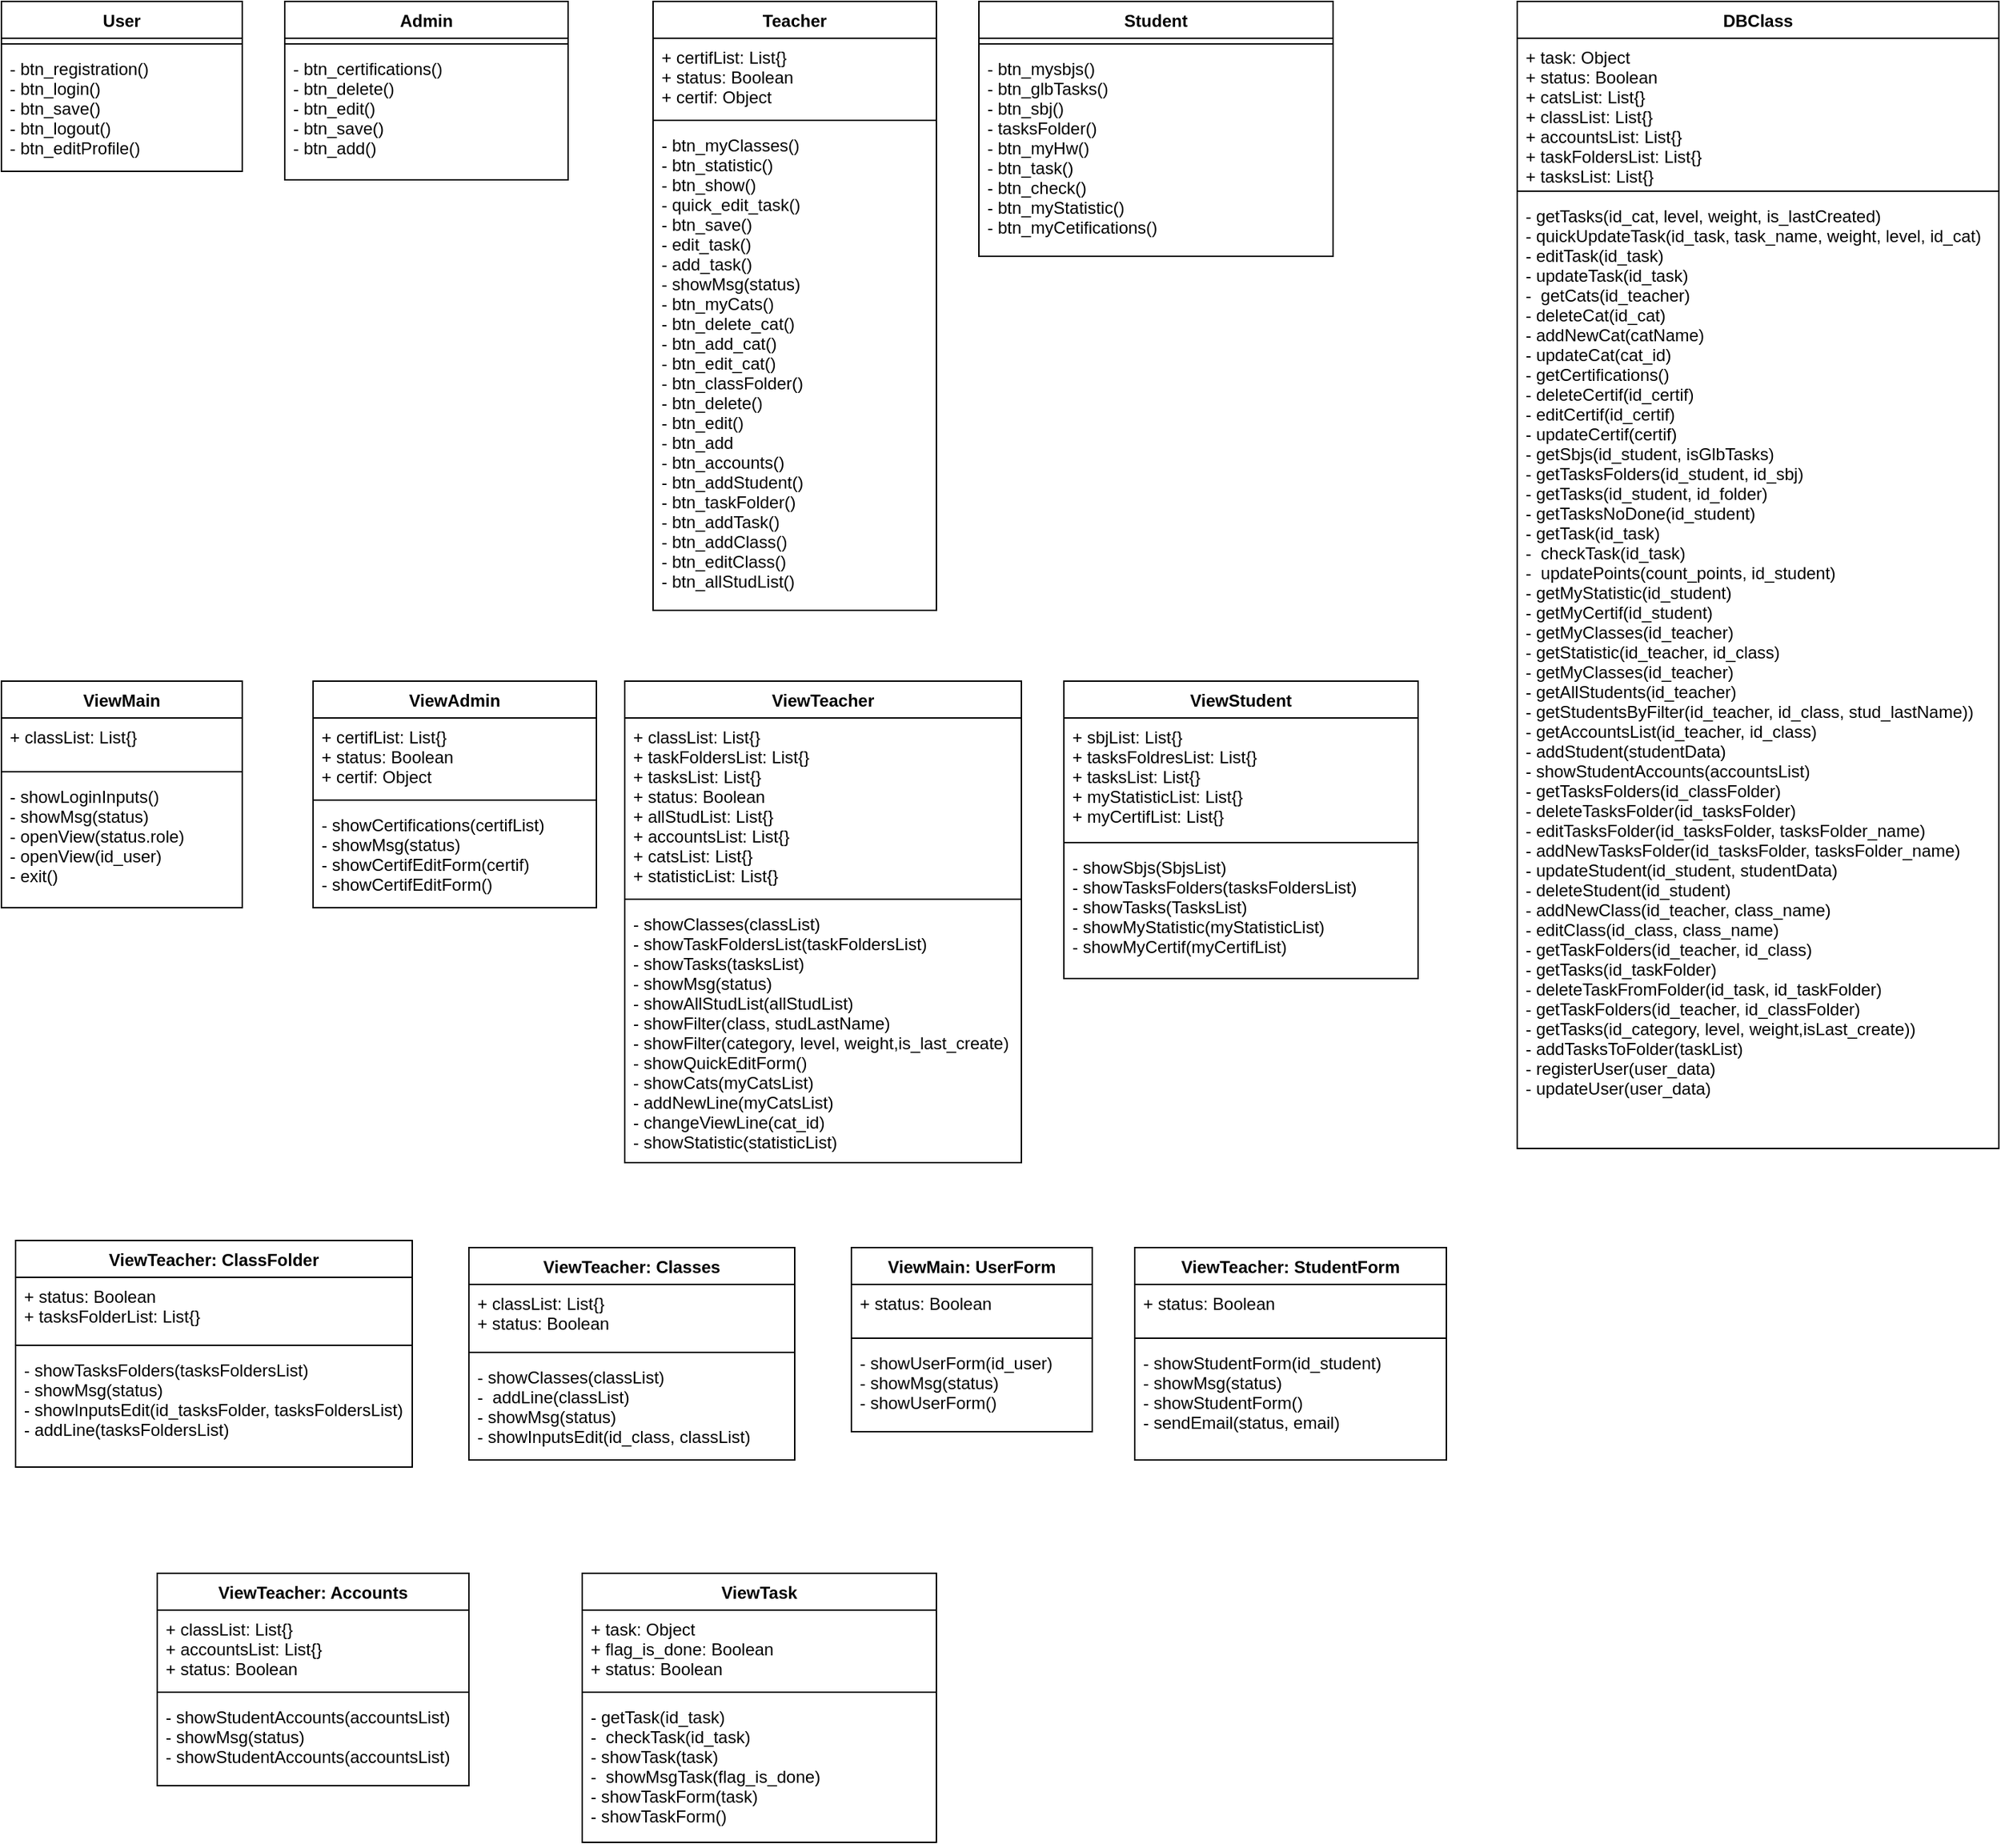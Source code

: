 <mxfile version="13.9.9" type="device"><diagram id="Q9uEeIe3t2QmADBGp4SI" name="Page-1"><mxGraphModel dx="2114" dy="2792" grid="1" gridSize="10" guides="1" tooltips="1" connect="1" arrows="1" fold="1" page="1" pageScale="1" pageWidth="850" pageHeight="1100" math="0" shadow="0"><root><mxCell id="0"/><mxCell id="1" parent="0"/><mxCell id="Jz6MmjPWOIbJxIVe8q8g-1" value="Student" style="swimlane;fontStyle=1;align=center;verticalAlign=top;childLayout=stackLayout;horizontal=1;startSize=26;horizontalStack=0;resizeParent=1;resizeParentMax=0;resizeLast=0;collapsible=1;marginBottom=0;" vertex="1" parent="1"><mxGeometry x="-110" y="-2160" width="250" height="180" as="geometry"/></mxCell><mxCell id="Jz6MmjPWOIbJxIVe8q8g-2" value="" style="line;strokeWidth=1;fillColor=none;align=left;verticalAlign=middle;spacingTop=-1;spacingLeft=3;spacingRight=3;rotatable=0;labelPosition=right;points=[];portConstraint=eastwest;" vertex="1" parent="Jz6MmjPWOIbJxIVe8q8g-1"><mxGeometry y="26" width="250" height="8" as="geometry"/></mxCell><mxCell id="Jz6MmjPWOIbJxIVe8q8g-3" value="- btn_mysbjs()&#10;- btn_glbTasks()&#10;- btn_sbj()&#10;- tasksFolder()&#10;- btn_myHw()&#10;- btn_task()&#10;- btn_check()&#10;- btn_myStatistic()&#10;- btn_myCetifications()&#10;&#10;&#10;&#10;" style="text;strokeColor=none;fillColor=none;align=left;verticalAlign=top;spacingLeft=4;spacingRight=4;overflow=hidden;rotatable=0;points=[[0,0.5],[1,0.5]];portConstraint=eastwest;" vertex="1" parent="Jz6MmjPWOIbJxIVe8q8g-1"><mxGeometry y="34" width="250" height="146" as="geometry"/></mxCell><mxCell id="Jz6MmjPWOIbJxIVe8q8g-4" value="ViewStudent" style="swimlane;fontStyle=1;align=center;verticalAlign=top;childLayout=stackLayout;horizontal=1;startSize=26;horizontalStack=0;resizeParent=1;resizeParentMax=0;resizeLast=0;collapsible=1;marginBottom=0;" vertex="1" parent="1"><mxGeometry x="-50" y="-1680.0" width="250" height="210" as="geometry"/></mxCell><mxCell id="Jz6MmjPWOIbJxIVe8q8g-5" value="+ sbjList: List{}&#10;+ tasksFoldresList: List{}&#10;+ tasksList: List{}&#10;+ myStatisticList: List{}&#10;+ myCertifList: List{}&#10;" style="text;strokeColor=none;fillColor=none;align=left;verticalAlign=top;spacingLeft=4;spacingRight=4;overflow=hidden;rotatable=0;points=[[0,0.5],[1,0.5]];portConstraint=eastwest;" vertex="1" parent="Jz6MmjPWOIbJxIVe8q8g-4"><mxGeometry y="26" width="250" height="84" as="geometry"/></mxCell><mxCell id="Jz6MmjPWOIbJxIVe8q8g-6" value="" style="line;strokeWidth=1;fillColor=none;align=left;verticalAlign=middle;spacingTop=-1;spacingLeft=3;spacingRight=3;rotatable=0;labelPosition=right;points=[];portConstraint=eastwest;" vertex="1" parent="Jz6MmjPWOIbJxIVe8q8g-4"><mxGeometry y="110" width="250" height="8" as="geometry"/></mxCell><mxCell id="Jz6MmjPWOIbJxIVe8q8g-7" value="- showSbjs(SbjsList)&#10;- showTasksFolders(tasksFoldersList)&#10;- showTasks(TasksList)&#10;- showMyStatistic(myStatisticList)&#10;- showMyCertif(myCertifList)&#10;&#10;" style="text;strokeColor=none;fillColor=none;align=left;verticalAlign=top;spacingLeft=4;spacingRight=4;overflow=hidden;rotatable=0;points=[[0,0.5],[1,0.5]];portConstraint=eastwest;" vertex="1" parent="Jz6MmjPWOIbJxIVe8q8g-4"><mxGeometry y="118" width="250" height="92" as="geometry"/></mxCell><mxCell id="Jz6MmjPWOIbJxIVe8q8g-8" value="ViewTask" style="swimlane;fontStyle=1;align=center;verticalAlign=top;childLayout=stackLayout;horizontal=1;startSize=26;horizontalStack=0;resizeParent=1;resizeParentMax=0;resizeLast=0;collapsible=1;marginBottom=0;" vertex="1" parent="1"><mxGeometry x="-390" y="-1050.0" width="250" height="190" as="geometry"/></mxCell><mxCell id="Jz6MmjPWOIbJxIVe8q8g-9" value="+ task: Object&#10;+ flag_is_done: Boolean&#10;+ status: Boolean" style="text;strokeColor=none;fillColor=none;align=left;verticalAlign=top;spacingLeft=4;spacingRight=4;overflow=hidden;rotatable=0;points=[[0,0.5],[1,0.5]];portConstraint=eastwest;" vertex="1" parent="Jz6MmjPWOIbJxIVe8q8g-8"><mxGeometry y="26" width="250" height="54" as="geometry"/></mxCell><mxCell id="Jz6MmjPWOIbJxIVe8q8g-10" value="" style="line;strokeWidth=1;fillColor=none;align=left;verticalAlign=middle;spacingTop=-1;spacingLeft=3;spacingRight=3;rotatable=0;labelPosition=right;points=[];portConstraint=eastwest;" vertex="1" parent="Jz6MmjPWOIbJxIVe8q8g-8"><mxGeometry y="80" width="250" height="8" as="geometry"/></mxCell><mxCell id="Jz6MmjPWOIbJxIVe8q8g-11" value="- getTask(id_task)&#10;-  checkTask(id_task)&#10;- showTask(task)&#10;-  showMsgTask(flag_is_done)&#10;- showTaskForm(task)&#10;- showTaskForm()" style="text;strokeColor=none;fillColor=none;align=left;verticalAlign=top;spacingLeft=4;spacingRight=4;overflow=hidden;rotatable=0;points=[[0,0.5],[1,0.5]];portConstraint=eastwest;" vertex="1" parent="Jz6MmjPWOIbJxIVe8q8g-8"><mxGeometry y="88" width="250" height="102" as="geometry"/></mxCell><mxCell id="Jz6MmjPWOIbJxIVe8q8g-12" value="DBClass" style="swimlane;fontStyle=1;align=center;verticalAlign=top;childLayout=stackLayout;horizontal=1;startSize=26;horizontalStack=0;resizeParent=1;resizeParentMax=0;resizeLast=0;collapsible=1;marginBottom=0;" vertex="1" parent="1"><mxGeometry x="270" y="-2160" width="340" height="810" as="geometry"/></mxCell><mxCell id="Jz6MmjPWOIbJxIVe8q8g-13" value="+ task: Object&#10;+ status: Boolean&#10;+ catsList: List{}&#10;+ classList: List{}&#10;+ accountsList: List{}&#10;+ taskFoldersList: List{}&#10;+ tasksList: List{}&#10;" style="text;strokeColor=none;fillColor=none;align=left;verticalAlign=top;spacingLeft=4;spacingRight=4;overflow=hidden;rotatable=0;points=[[0,0.5],[1,0.5]];portConstraint=eastwest;" vertex="1" parent="Jz6MmjPWOIbJxIVe8q8g-12"><mxGeometry y="26" width="340" height="104" as="geometry"/></mxCell><mxCell id="Jz6MmjPWOIbJxIVe8q8g-14" value="" style="line;strokeWidth=1;fillColor=none;align=left;verticalAlign=middle;spacingTop=-1;spacingLeft=3;spacingRight=3;rotatable=0;labelPosition=right;points=[];portConstraint=eastwest;" vertex="1" parent="Jz6MmjPWOIbJxIVe8q8g-12"><mxGeometry y="130" width="340" height="8" as="geometry"/></mxCell><mxCell id="Jz6MmjPWOIbJxIVe8q8g-15" value="- getTasks(id_cat, level, weight, is_lastCreated)&#10;- quickUpdateTask(id_task, task_name, weight, level, id_cat) &#10;- editTask(id_task)&#10;- updateTask(id_task)&#10;-  getCats(id_teacher)&#10;- deleteCat(id_cat)&#10;- addNewCat(catName)&#10;- updateCat(cat_id)&#10;- getCertifications()&#10;- deleteCertif(id_certif)&#10;- editCertif(id_certif)&#10;- updateCertif(certif)&#10;- getSbjs(id_student, isGlbTasks)&#10;- getTasksFolders(id_student, id_sbj)&#10;- getTasks(id_student, id_folder)&#10;- getTasksNoDone(id_student)&#10;- getTask(id_task)&#10;-  checkTask(id_task)&#10;-  updatePoints(count_points, id_student)&#10;- getMyStatistic(id_student)&#10;- getMyCertif(id_student)&#10;- getMyClasses(id_teacher)&#10;- getStatistic(id_teacher, id_class)&#10;- getMyClasses(id_teacher)&#10;- getAllStudents(id_teacher)&#10;- getStudentsByFilter(id_teacher, id_class, stud_lastName))&#10;- getAccountsList(id_teacher, id_class)&#10;- addStudent(studentData)&#10;- showStudentAccounts(accountsList)&#10;- getTasksFolders(id_classFolder)&#10;- deleteTasksFolder(id_tasksFolder)&#10;- editTasksFolder(id_tasksFolder, tasksFolder_name)&#10;- addNewTasksFolder(id_tasksFolder, tasksFolder_name)&#10;- updateStudent(id_student, studentData)&#10;- deleteStudent(id_student)&#10;- addNewClass(id_teacher, class_name)&#10;- editClass(id_class, class_name)&#10;- getTaskFolders(id_teacher, id_class)&#10;- getTasks(id_taskFolder)&#10;- deleteTaskFromFolder(id_task, id_taskFolder)&#10;- getTaskFolders(id_teacher, id_classFolder)&#10;- getTasks(id_category, level, weight,isLast_create))&#10;- addTasksToFolder(taskList)&#10;- registerUser(user_data)&#10;- updateUser(user_data)&#10;&#10;&#10;" style="text;strokeColor=none;fillColor=none;align=left;verticalAlign=top;spacingLeft=4;spacingRight=4;overflow=hidden;rotatable=0;points=[[0,0.5],[1,0.5]];portConstraint=eastwest;" vertex="1" parent="Jz6MmjPWOIbJxIVe8q8g-12"><mxGeometry y="138" width="340" height="672" as="geometry"/></mxCell><mxCell id="Jz6MmjPWOIbJxIVe8q8g-16" value="Admin" style="swimlane;fontStyle=1;align=center;verticalAlign=top;childLayout=stackLayout;horizontal=1;startSize=26;horizontalStack=0;resizeParent=1;resizeParentMax=0;resizeLast=0;collapsible=1;marginBottom=0;" vertex="1" parent="1"><mxGeometry x="-600" y="-2160" width="200" height="126" as="geometry"/></mxCell><mxCell id="Jz6MmjPWOIbJxIVe8q8g-17" value="" style="line;strokeWidth=1;fillColor=none;align=left;verticalAlign=middle;spacingTop=-1;spacingLeft=3;spacingRight=3;rotatable=0;labelPosition=right;points=[];portConstraint=eastwest;" vertex="1" parent="Jz6MmjPWOIbJxIVe8q8g-16"><mxGeometry y="26" width="200" height="8" as="geometry"/></mxCell><mxCell id="Jz6MmjPWOIbJxIVe8q8g-18" value="- btn_certifications()&#10;- btn_delete()&#10;- btn_edit()&#10;- btn_save()&#10;- btn_add()&#10;&#10;" style="text;strokeColor=none;fillColor=none;align=left;verticalAlign=top;spacingLeft=4;spacingRight=4;overflow=hidden;rotatable=0;points=[[0,0.5],[1,0.5]];portConstraint=eastwest;" vertex="1" parent="Jz6MmjPWOIbJxIVe8q8g-16"><mxGeometry y="34" width="200" height="92" as="geometry"/></mxCell><mxCell id="Jz6MmjPWOIbJxIVe8q8g-19" value="ViewAdmin" style="swimlane;fontStyle=1;align=center;verticalAlign=top;childLayout=stackLayout;horizontal=1;startSize=26;horizontalStack=0;resizeParent=1;resizeParentMax=0;resizeLast=0;collapsible=1;marginBottom=0;" vertex="1" parent="1"><mxGeometry x="-580" y="-1680" width="200" height="160" as="geometry"/></mxCell><mxCell id="Jz6MmjPWOIbJxIVe8q8g-20" value="+ certifList: List{}&#10;+ status: Boolean&#10;+ certif: Object&#10;" style="text;strokeColor=none;fillColor=none;align=left;verticalAlign=top;spacingLeft=4;spacingRight=4;overflow=hidden;rotatable=0;points=[[0,0.5],[1,0.5]];portConstraint=eastwest;" vertex="1" parent="Jz6MmjPWOIbJxIVe8q8g-19"><mxGeometry y="26" width="200" height="54" as="geometry"/></mxCell><mxCell id="Jz6MmjPWOIbJxIVe8q8g-21" value="" style="line;strokeWidth=1;fillColor=none;align=left;verticalAlign=middle;spacingTop=-1;spacingLeft=3;spacingRight=3;rotatable=0;labelPosition=right;points=[];portConstraint=eastwest;" vertex="1" parent="Jz6MmjPWOIbJxIVe8q8g-19"><mxGeometry y="80" width="200" height="8" as="geometry"/></mxCell><mxCell id="Jz6MmjPWOIbJxIVe8q8g-22" value="- showCertifications(certifList)&#10;- showMsg(status)&#10;- showCertifEditForm(certif)&#10;- showCertifEditForm()&#10;&#10;&#10;" style="text;strokeColor=none;fillColor=none;align=left;verticalAlign=top;spacingLeft=4;spacingRight=4;overflow=hidden;rotatable=0;points=[[0,0.5],[1,0.5]];portConstraint=eastwest;" vertex="1" parent="Jz6MmjPWOIbJxIVe8q8g-19"><mxGeometry y="88" width="200" height="72" as="geometry"/></mxCell><mxCell id="Jz6MmjPWOIbJxIVe8q8g-23" value="Teacher" style="swimlane;fontStyle=1;align=center;verticalAlign=top;childLayout=stackLayout;horizontal=1;startSize=26;horizontalStack=0;resizeParent=1;resizeParentMax=0;resizeLast=0;collapsible=1;marginBottom=0;" vertex="1" parent="1"><mxGeometry x="-340" y="-2160" width="200" height="430" as="geometry"/></mxCell><mxCell id="Jz6MmjPWOIbJxIVe8q8g-24" value="+ certifList: List{}&#10;+ status: Boolean&#10;+ certif: Object&#10;" style="text;strokeColor=none;fillColor=none;align=left;verticalAlign=top;spacingLeft=4;spacingRight=4;overflow=hidden;rotatable=0;points=[[0,0.5],[1,0.5]];portConstraint=eastwest;" vertex="1" parent="Jz6MmjPWOIbJxIVe8q8g-23"><mxGeometry y="26" width="200" height="54" as="geometry"/></mxCell><mxCell id="Jz6MmjPWOIbJxIVe8q8g-25" value="" style="line;strokeWidth=1;fillColor=none;align=left;verticalAlign=middle;spacingTop=-1;spacingLeft=3;spacingRight=3;rotatable=0;labelPosition=right;points=[];portConstraint=eastwest;" vertex="1" parent="Jz6MmjPWOIbJxIVe8q8g-23"><mxGeometry y="80" width="200" height="8" as="geometry"/></mxCell><mxCell id="Jz6MmjPWOIbJxIVe8q8g-26" value="- btn_myClasses()&#10;- btn_statistic()&#10;- btn_show()&#10;- quick_edit_task()&#10;- btn_save()&#10;- edit_task()&#10;- add_task()&#10;- showMsg(status)&#10;- btn_myCats()&#10;- btn_delete_cat()&#10;- btn_add_cat()&#10;- btn_edit_cat()&#10;- btn_classFolder()&#10;- btn_delete()&#10;- btn_edit()&#10;- btn_add&#10;- btn_accounts()&#10;- btn_addStudent()&#10;- btn_taskFolder()&#10;- btn_addTask()&#10;- btn_addClass()&#10;- btn_editClass()&#10;- btn_allStudList()&#10;&#10;&#10;" style="text;strokeColor=none;fillColor=none;align=left;verticalAlign=top;spacingLeft=4;spacingRight=4;overflow=hidden;rotatable=0;points=[[0,0.5],[1,0.5]];portConstraint=eastwest;" vertex="1" parent="Jz6MmjPWOIbJxIVe8q8g-23"><mxGeometry y="88" width="200" height="342" as="geometry"/></mxCell><mxCell id="Jz6MmjPWOIbJxIVe8q8g-27" value="ViewTeacher: Classes" style="swimlane;fontStyle=1;align=center;verticalAlign=top;childLayout=stackLayout;horizontal=1;startSize=26;horizontalStack=0;resizeParent=1;resizeParentMax=0;resizeLast=0;collapsible=1;marginBottom=0;" vertex="1" parent="1"><mxGeometry x="-470" y="-1280" width="230" height="150" as="geometry"/></mxCell><mxCell id="Jz6MmjPWOIbJxIVe8q8g-28" value="+ classList: List{}&#10;+ status: Boolean" style="text;strokeColor=none;fillColor=none;align=left;verticalAlign=top;spacingLeft=4;spacingRight=4;overflow=hidden;rotatable=0;points=[[0,0.5],[1,0.5]];portConstraint=eastwest;" vertex="1" parent="Jz6MmjPWOIbJxIVe8q8g-27"><mxGeometry y="26" width="230" height="44" as="geometry"/></mxCell><mxCell id="Jz6MmjPWOIbJxIVe8q8g-29" value="" style="line;strokeWidth=1;fillColor=none;align=left;verticalAlign=middle;spacingTop=-1;spacingLeft=3;spacingRight=3;rotatable=0;labelPosition=right;points=[];portConstraint=eastwest;" vertex="1" parent="Jz6MmjPWOIbJxIVe8q8g-27"><mxGeometry y="70" width="230" height="8" as="geometry"/></mxCell><mxCell id="Jz6MmjPWOIbJxIVe8q8g-30" value="- showClasses(classList)&#10;-  addLine(classList)&#10;- showMsg(status)&#10;- showInputsEdit(id_class, classList)&#10;&#10;&#10;" style="text;strokeColor=none;fillColor=none;align=left;verticalAlign=top;spacingLeft=4;spacingRight=4;overflow=hidden;rotatable=0;points=[[0,0.5],[1,0.5]];portConstraint=eastwest;" vertex="1" parent="Jz6MmjPWOIbJxIVe8q8g-27"><mxGeometry y="78" width="230" height="72" as="geometry"/></mxCell><mxCell id="Jz6MmjPWOIbJxIVe8q8g-31" value="ViewTeacher" style="swimlane;fontStyle=1;align=center;verticalAlign=top;childLayout=stackLayout;horizontal=1;startSize=26;horizontalStack=0;resizeParent=1;resizeParentMax=0;resizeLast=0;collapsible=1;marginBottom=0;" vertex="1" parent="1"><mxGeometry x="-360" y="-1680" width="280" height="340" as="geometry"/></mxCell><mxCell id="Jz6MmjPWOIbJxIVe8q8g-32" value="+ classList: List{}&#10;+ taskFoldersList: List{}&#10;+ tasksList: List{}&#10;+ status: Boolean&#10;+ allStudList: List{}&#10;+ accountsList: List{}&#10;+ catsList: List{}&#10;+ statisticList: List{}&#10;" style="text;strokeColor=none;fillColor=none;align=left;verticalAlign=top;spacingLeft=4;spacingRight=4;overflow=hidden;rotatable=0;points=[[0,0.5],[1,0.5]];portConstraint=eastwest;" vertex="1" parent="Jz6MmjPWOIbJxIVe8q8g-31"><mxGeometry y="26" width="280" height="124" as="geometry"/></mxCell><mxCell id="Jz6MmjPWOIbJxIVe8q8g-33" value="" style="line;strokeWidth=1;fillColor=none;align=left;verticalAlign=middle;spacingTop=-1;spacingLeft=3;spacingRight=3;rotatable=0;labelPosition=right;points=[];portConstraint=eastwest;" vertex="1" parent="Jz6MmjPWOIbJxIVe8q8g-31"><mxGeometry y="150" width="280" height="8" as="geometry"/></mxCell><mxCell id="Jz6MmjPWOIbJxIVe8q8g-34" value="- showClasses(classList)&#10;- showTaskFoldersList(taskFoldersList)&#10;- showTasks(tasksList)&#10;- showMsg(status)&#10;- showAllStudList(allStudList)&#10;- showFilter(class, studLastName)&#10;- showFilter(category, level, weight,is_last_create)&#10;- showQuickEditForm()&#10;- showCats(myCatsList)&#10;- addNewLine(myCatsList)&#10;- changeViewLine(cat_id)&#10;- showStatistic(statisticList)&#10;&#10;&#10;&#10;" style="text;strokeColor=none;fillColor=none;align=left;verticalAlign=top;spacingLeft=4;spacingRight=4;overflow=hidden;rotatable=0;points=[[0,0.5],[1,0.5]];portConstraint=eastwest;" vertex="1" parent="Jz6MmjPWOIbJxIVe8q8g-31"><mxGeometry y="158" width="280" height="182" as="geometry"/></mxCell><mxCell id="Jz6MmjPWOIbJxIVe8q8g-35" value="ViewTeacher: ClassFolder" style="swimlane;fontStyle=1;align=center;verticalAlign=top;childLayout=stackLayout;horizontal=1;startSize=26;horizontalStack=0;resizeParent=1;resizeParentMax=0;resizeLast=0;collapsible=1;marginBottom=0;" vertex="1" parent="1"><mxGeometry x="-790" y="-1285" width="280" height="160" as="geometry"/></mxCell><mxCell id="Jz6MmjPWOIbJxIVe8q8g-36" value="+ status: Boolean&#10;+ tasksFolderList: List{}" style="text;strokeColor=none;fillColor=none;align=left;verticalAlign=top;spacingLeft=4;spacingRight=4;overflow=hidden;rotatable=0;points=[[0,0.5],[1,0.5]];portConstraint=eastwest;" vertex="1" parent="Jz6MmjPWOIbJxIVe8q8g-35"><mxGeometry y="26" width="280" height="44" as="geometry"/></mxCell><mxCell id="Jz6MmjPWOIbJxIVe8q8g-37" value="" style="line;strokeWidth=1;fillColor=none;align=left;verticalAlign=middle;spacingTop=-1;spacingLeft=3;spacingRight=3;rotatable=0;labelPosition=right;points=[];portConstraint=eastwest;" vertex="1" parent="Jz6MmjPWOIbJxIVe8q8g-35"><mxGeometry y="70" width="280" height="8" as="geometry"/></mxCell><mxCell id="Jz6MmjPWOIbJxIVe8q8g-38" value="- showTasksFolders(tasksFoldersList)&#10;- showMsg(status)&#10;- showInputsEdit(id_tasksFolder, tasksFoldersList)&#10;- addLine(tasksFoldersList)&#10;&#10;" style="text;strokeColor=none;fillColor=none;align=left;verticalAlign=top;spacingLeft=4;spacingRight=4;overflow=hidden;rotatable=0;points=[[0,0.5],[1,0.5]];portConstraint=eastwest;" vertex="1" parent="Jz6MmjPWOIbJxIVe8q8g-35"><mxGeometry y="78" width="280" height="82" as="geometry"/></mxCell><mxCell id="Jz6MmjPWOIbJxIVe8q8g-39" value="ViewTeacher: StudentForm" style="swimlane;fontStyle=1;align=center;verticalAlign=top;childLayout=stackLayout;horizontal=1;startSize=26;horizontalStack=0;resizeParent=1;resizeParentMax=0;resizeLast=0;collapsible=1;marginBottom=0;" vertex="1" parent="1"><mxGeometry y="-1280" width="220" height="150" as="geometry"/></mxCell><mxCell id="Jz6MmjPWOIbJxIVe8q8g-40" value="+ status: Boolean" style="text;strokeColor=none;fillColor=none;align=left;verticalAlign=top;spacingLeft=4;spacingRight=4;overflow=hidden;rotatable=0;points=[[0,0.5],[1,0.5]];portConstraint=eastwest;" vertex="1" parent="Jz6MmjPWOIbJxIVe8q8g-39"><mxGeometry y="26" width="220" height="34" as="geometry"/></mxCell><mxCell id="Jz6MmjPWOIbJxIVe8q8g-41" value="" style="line;strokeWidth=1;fillColor=none;align=left;verticalAlign=middle;spacingTop=-1;spacingLeft=3;spacingRight=3;rotatable=0;labelPosition=right;points=[];portConstraint=eastwest;" vertex="1" parent="Jz6MmjPWOIbJxIVe8q8g-39"><mxGeometry y="60" width="220" height="8" as="geometry"/></mxCell><mxCell id="Jz6MmjPWOIbJxIVe8q8g-42" value="- showStudentForm(id_student)&#10;- showMsg(status)&#10;- showStudentForm()&#10;- sendEmail(status, email)&#10;" style="text;strokeColor=none;fillColor=none;align=left;verticalAlign=top;spacingLeft=4;spacingRight=4;overflow=hidden;rotatable=0;points=[[0,0.5],[1,0.5]];portConstraint=eastwest;" vertex="1" parent="Jz6MmjPWOIbJxIVe8q8g-39"><mxGeometry y="68" width="220" height="82" as="geometry"/></mxCell><mxCell id="Jz6MmjPWOIbJxIVe8q8g-43" value="ViewTeacher: Accounts" style="swimlane;fontStyle=1;align=center;verticalAlign=top;childLayout=stackLayout;horizontal=1;startSize=26;horizontalStack=0;resizeParent=1;resizeParentMax=0;resizeLast=0;collapsible=1;marginBottom=0;" vertex="1" parent="1"><mxGeometry x="-690" y="-1050" width="220" height="150" as="geometry"/></mxCell><mxCell id="Jz6MmjPWOIbJxIVe8q8g-44" value="+ classList: List{}&#10;+ accountsList: List{}&#10;+ status: Boolean&#10;" style="text;strokeColor=none;fillColor=none;align=left;verticalAlign=top;spacingLeft=4;spacingRight=4;overflow=hidden;rotatable=0;points=[[0,0.5],[1,0.5]];portConstraint=eastwest;" vertex="1" parent="Jz6MmjPWOIbJxIVe8q8g-43"><mxGeometry y="26" width="220" height="54" as="geometry"/></mxCell><mxCell id="Jz6MmjPWOIbJxIVe8q8g-45" value="" style="line;strokeWidth=1;fillColor=none;align=left;verticalAlign=middle;spacingTop=-1;spacingLeft=3;spacingRight=3;rotatable=0;labelPosition=right;points=[];portConstraint=eastwest;" vertex="1" parent="Jz6MmjPWOIbJxIVe8q8g-43"><mxGeometry y="80" width="220" height="8" as="geometry"/></mxCell><mxCell id="Jz6MmjPWOIbJxIVe8q8g-46" value="- showStudentAccounts(accountsList)&#10;- showMsg(status)&#10;- showStudentAccounts(accountsList)&#10;" style="text;strokeColor=none;fillColor=none;align=left;verticalAlign=top;spacingLeft=4;spacingRight=4;overflow=hidden;rotatable=0;points=[[0,0.5],[1,0.5]];portConstraint=eastwest;" vertex="1" parent="Jz6MmjPWOIbJxIVe8q8g-43"><mxGeometry y="88" width="220" height="62" as="geometry"/></mxCell><mxCell id="Jz6MmjPWOIbJxIVe8q8g-47" value="User" style="swimlane;fontStyle=1;align=center;verticalAlign=top;childLayout=stackLayout;horizontal=1;startSize=26;horizontalStack=0;resizeParent=1;resizeParentMax=0;resizeLast=0;collapsible=1;marginBottom=0;" vertex="1" parent="1"><mxGeometry x="-800" y="-2160" width="170" height="120" as="geometry"/></mxCell><mxCell id="Jz6MmjPWOIbJxIVe8q8g-48" value="" style="line;strokeWidth=1;fillColor=none;align=left;verticalAlign=middle;spacingTop=-1;spacingLeft=3;spacingRight=3;rotatable=0;labelPosition=right;points=[];portConstraint=eastwest;" vertex="1" parent="Jz6MmjPWOIbJxIVe8q8g-47"><mxGeometry y="26" width="170" height="8" as="geometry"/></mxCell><mxCell id="Jz6MmjPWOIbJxIVe8q8g-49" value="- btn_registration()&#10;- btn_login()&#10;- btn_save()&#10;- btn_logout()&#10;- btn_editProfile()" style="text;strokeColor=none;fillColor=none;align=left;verticalAlign=top;spacingLeft=4;spacingRight=4;overflow=hidden;rotatable=0;points=[[0,0.5],[1,0.5]];portConstraint=eastwest;" vertex="1" parent="Jz6MmjPWOIbJxIVe8q8g-47"><mxGeometry y="34" width="170" height="86" as="geometry"/></mxCell><mxCell id="Jz6MmjPWOIbJxIVe8q8g-50" value="ViewMain" style="swimlane;fontStyle=1;align=center;verticalAlign=top;childLayout=stackLayout;horizontal=1;startSize=26;horizontalStack=0;resizeParent=1;resizeParentMax=0;resizeLast=0;collapsible=1;marginBottom=0;" vertex="1" parent="1"><mxGeometry x="-800" y="-1680" width="170" height="160" as="geometry"/></mxCell><mxCell id="Jz6MmjPWOIbJxIVe8q8g-51" value="+ classList: List{}&#10;" style="text;strokeColor=none;fillColor=none;align=left;verticalAlign=top;spacingLeft=4;spacingRight=4;overflow=hidden;rotatable=0;points=[[0,0.5],[1,0.5]];portConstraint=eastwest;" vertex="1" parent="Jz6MmjPWOIbJxIVe8q8g-50"><mxGeometry y="26" width="170" height="34" as="geometry"/></mxCell><mxCell id="Jz6MmjPWOIbJxIVe8q8g-52" value="" style="line;strokeWidth=1;fillColor=none;align=left;verticalAlign=middle;spacingTop=-1;spacingLeft=3;spacingRight=3;rotatable=0;labelPosition=right;points=[];portConstraint=eastwest;" vertex="1" parent="Jz6MmjPWOIbJxIVe8q8g-50"><mxGeometry y="60" width="170" height="8" as="geometry"/></mxCell><mxCell id="Jz6MmjPWOIbJxIVe8q8g-53" value="- showLoginInputs()&#10;- showMsg(status)&#10;- openView(status.role)&#10;- openView(id_user)&#10;- exit()&#10;" style="text;strokeColor=none;fillColor=none;align=left;verticalAlign=top;spacingLeft=4;spacingRight=4;overflow=hidden;rotatable=0;points=[[0,0.5],[1,0.5]];portConstraint=eastwest;" vertex="1" parent="Jz6MmjPWOIbJxIVe8q8g-50"><mxGeometry y="68" width="170" height="92" as="geometry"/></mxCell><mxCell id="Jz6MmjPWOIbJxIVe8q8g-54" value="ViewMain: UserForm" style="swimlane;fontStyle=1;align=center;verticalAlign=top;childLayout=stackLayout;horizontal=1;startSize=26;horizontalStack=0;resizeParent=1;resizeParentMax=0;resizeLast=0;collapsible=1;marginBottom=0;" vertex="1" parent="1"><mxGeometry x="-200" y="-1280" width="170" height="130" as="geometry"/></mxCell><mxCell id="Jz6MmjPWOIbJxIVe8q8g-55" value="+ status: Boolean" style="text;strokeColor=none;fillColor=none;align=left;verticalAlign=top;spacingLeft=4;spacingRight=4;overflow=hidden;rotatable=0;points=[[0,0.5],[1,0.5]];portConstraint=eastwest;" vertex="1" parent="Jz6MmjPWOIbJxIVe8q8g-54"><mxGeometry y="26" width="170" height="34" as="geometry"/></mxCell><mxCell id="Jz6MmjPWOIbJxIVe8q8g-56" value="" style="line;strokeWidth=1;fillColor=none;align=left;verticalAlign=middle;spacingTop=-1;spacingLeft=3;spacingRight=3;rotatable=0;labelPosition=right;points=[];portConstraint=eastwest;" vertex="1" parent="Jz6MmjPWOIbJxIVe8q8g-54"><mxGeometry y="60" width="170" height="8" as="geometry"/></mxCell><mxCell id="Jz6MmjPWOIbJxIVe8q8g-57" value="- showUserForm(id_user)&#10;- showMsg(status)&#10;- showUserForm()&#10;" style="text;strokeColor=none;fillColor=none;align=left;verticalAlign=top;spacingLeft=4;spacingRight=4;overflow=hidden;rotatable=0;points=[[0,0.5],[1,0.5]];portConstraint=eastwest;" vertex="1" parent="Jz6MmjPWOIbJxIVe8q8g-54"><mxGeometry y="68" width="170" height="62" as="geometry"/></mxCell></root></mxGraphModel></diagram></mxfile>
